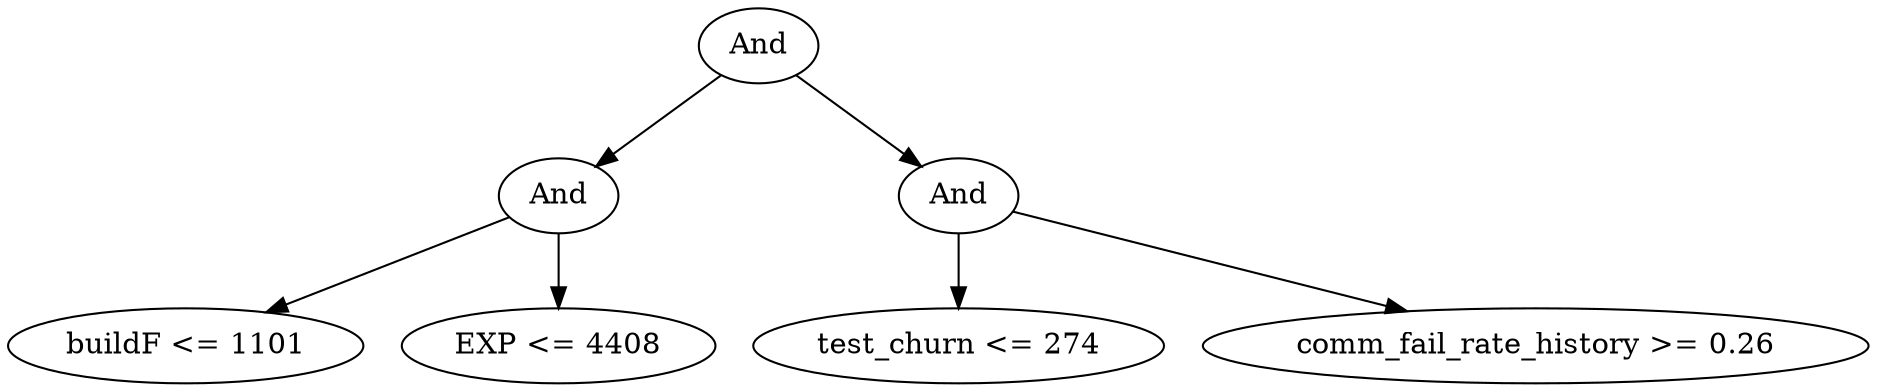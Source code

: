 digraph G {
	graph [bb="0,0,721.63,180",
		dpi=78
	];
	node [label="\N"];
	1	 [height=0.5,
		label=And,
		pos="292.59,162",
		width=0.75];
	2	 [height=0.5,
		label=And,
		pos="214.59,90",
		width=0.75];
	1 -> 2	 [pos="e,229.97,104.8 277.18,147.17 265.86,137.01 250.29,123.03 237.51,111.56"];
	3	 [height=0.5,
		label=And,
		pos="370.59,90",
		width=0.75];
	1 -> 3	 [pos="e,355.22,104.8 308,147.17 319.33,137.01 334.9,123.03 347.68,111.56"];
	4	 [height=0.5,
		label="buildF <= 1101",
		pos="67.594,18",
		width=1.8776];
	2 -> 4	 [pos="e,99.026,33.967 193.22,78.821 171.07,68.272 135.9,51.526 108.4,38.431"];
	5	 [height=0.5,
		label="EXP <= 4408",
		pos="214.59,18",
		width=1.6971];
	2 -> 5	 [pos="e,214.59,36.104 214.59,71.697 214.59,63.983 214.59,54.712 214.59,46.112"];
	6	 [height=0.5,
		label="test_churn <= 274",
		pos="370.59,18",
		width=2.1484];
	3 -> 6	 [pos="e,370.59,36.104 370.59,71.697 370.59,63.983 370.59,54.712 370.59,46.112"];
	7	 [height=0.5,
		label="comm_fail_rate_history >= 0.26",
		pos="593.59,18",
		width=3.5566];
	3 -> 7	 [pos="e,543.56,34.707 394.46,81.509 427.43,71.158 488.03,52.137 533.75,37.785"];
}
